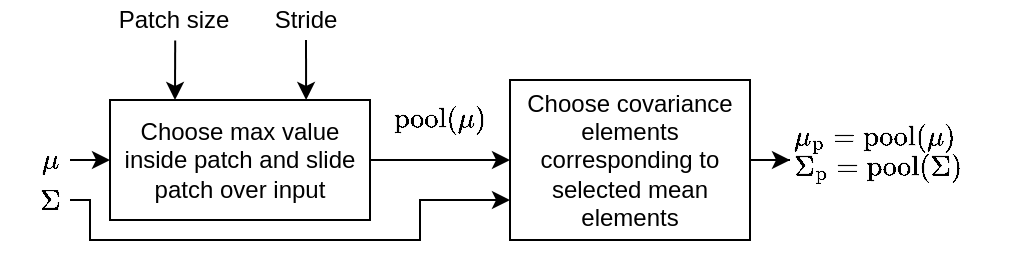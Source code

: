 <mxfile version="14.4.9" type="device"><diagram id="FLiajw1XI_ewqtKUSsPB" name="Page-1"><mxGraphModel dx="813" dy="436" grid="1" gridSize="10" guides="1" tooltips="1" connect="1" arrows="1" fold="1" page="1" pageScale="1" pageWidth="827" pageHeight="1169" math="1" shadow="0"><root><mxCell id="0"/><mxCell id="1" parent="0"/><mxCell id="_CUpSxRRFs1E_vXANZBi-3" style="edgeStyle=orthogonalEdgeStyle;rounded=0;orthogonalLoop=1;jettySize=auto;html=1;exitX=1;exitY=0.5;exitDx=0;exitDy=0;entryX=0;entryY=0.5;entryDx=0;entryDy=0;" edge="1" parent="1" source="_CUpSxRRFs1E_vXANZBi-1" target="_CUpSxRRFs1E_vXANZBi-2"><mxGeometry relative="1" as="geometry"/></mxCell><mxCell id="_CUpSxRRFs1E_vXANZBi-1" value="\(\mu\)" style="text;html=1;strokeColor=none;fillColor=none;align=center;verticalAlign=middle;whiteSpace=wrap;rounded=0;" vertex="1" parent="1"><mxGeometry x="170" y="120" width="20" height="20" as="geometry"/></mxCell><mxCell id="_CUpSxRRFs1E_vXANZBi-2" value="Choose max value inside patch and slide patch over input" style="rounded=0;whiteSpace=wrap;html=1;" vertex="1" parent="1"><mxGeometry x="210" y="100" width="130" height="60" as="geometry"/></mxCell><mxCell id="_CUpSxRRFs1E_vXANZBi-5" style="edgeStyle=orthogonalEdgeStyle;rounded=0;orthogonalLoop=1;jettySize=auto;html=1;exitX=0.51;exitY=1.015;exitDx=0;exitDy=0;entryX=0.25;entryY=0;entryDx=0;entryDy=0;exitPerimeter=0;" edge="1" parent="1" source="_CUpSxRRFs1E_vXANZBi-4"><mxGeometry relative="1" as="geometry"><mxPoint x="240" y="70" as="sourcePoint"/><mxPoint x="242.5" y="100" as="targetPoint"/></mxGeometry></mxCell><mxCell id="_CUpSxRRFs1E_vXANZBi-4" value="Patch size" style="text;html=1;strokeColor=none;fillColor=none;align=center;verticalAlign=middle;whiteSpace=wrap;rounded=0;" vertex="1" parent="1"><mxGeometry x="212" y="50" width="60" height="20" as="geometry"/></mxCell><mxCell id="_CUpSxRRFs1E_vXANZBi-19" style="edgeStyle=orthogonalEdgeStyle;rounded=0;orthogonalLoop=1;jettySize=auto;html=1;exitX=0.5;exitY=1;exitDx=0;exitDy=0;" edge="1" parent="1" source="_CUpSxRRFs1E_vXANZBi-8"><mxGeometry relative="1" as="geometry"><mxPoint x="308.06" y="100" as="targetPoint"/><mxPoint x="308" y="80" as="sourcePoint"/></mxGeometry></mxCell><mxCell id="_CUpSxRRFs1E_vXANZBi-8" value="Stride" style="text;html=1;strokeColor=none;fillColor=none;align=center;verticalAlign=middle;whiteSpace=wrap;rounded=0;" vertex="1" parent="1"><mxGeometry x="288" y="50" width="40" height="20" as="geometry"/></mxCell><mxCell id="_CUpSxRRFs1E_vXANZBi-10" value="" style="endArrow=classic;html=1;exitX=1;exitY=0.5;exitDx=0;exitDy=0;entryX=0;entryY=0.5;entryDx=0;entryDy=0;" edge="1" parent="1" source="_CUpSxRRFs1E_vXANZBi-2" target="_CUpSxRRFs1E_vXANZBi-11"><mxGeometry width="50" height="50" relative="1" as="geometry"><mxPoint x="410" y="160" as="sourcePoint"/><mxPoint x="380" y="130" as="targetPoint"/></mxGeometry></mxCell><mxCell id="_CUpSxRRFs1E_vXANZBi-17" style="edgeStyle=orthogonalEdgeStyle;rounded=0;orthogonalLoop=1;jettySize=auto;html=1;exitX=1;exitY=0.5;exitDx=0;exitDy=0;" edge="1" parent="1" source="_CUpSxRRFs1E_vXANZBi-11" target="_CUpSxRRFs1E_vXANZBi-13"><mxGeometry relative="1" as="geometry"/></mxCell><mxCell id="_CUpSxRRFs1E_vXANZBi-11" value="Choose covariance elements corresponding to selected mean elements" style="rounded=0;whiteSpace=wrap;html=1;" vertex="1" parent="1"><mxGeometry x="410" y="90" width="120" height="80" as="geometry"/></mxCell><mxCell id="_CUpSxRRFs1E_vXANZBi-12" value="\(\mathrm{pool}(\mu)\)" style="text;html=1;strokeColor=none;fillColor=none;align=center;verticalAlign=middle;whiteSpace=wrap;rounded=0;" vertex="1" parent="1"><mxGeometry x="350" y="100" width="50" height="20" as="geometry"/></mxCell><mxCell id="_CUpSxRRFs1E_vXANZBi-13" value="&lt;div&gt;\(\mu_\mathrm{p} = \mathrm{pool}(\mu)\)&lt;/div&gt;&lt;div&gt;\(\Sigma_\mathrm{p} = \mathrm{pool}(\Sigma)\)&lt;br&gt;&lt;/div&gt;" style="text;whiteSpace=wrap;html=1;" vertex="1" parent="1"><mxGeometry x="550" y="105" width="120" height="50" as="geometry"/></mxCell><mxCell id="_CUpSxRRFs1E_vXANZBi-16" style="edgeStyle=orthogonalEdgeStyle;rounded=0;orthogonalLoop=1;jettySize=auto;html=1;exitX=1;exitY=0.5;exitDx=0;exitDy=0;entryX=0;entryY=0.75;entryDx=0;entryDy=0;" edge="1" parent="1" source="_CUpSxRRFs1E_vXANZBi-15" target="_CUpSxRRFs1E_vXANZBi-11"><mxGeometry relative="1" as="geometry"><Array as="points"><mxPoint x="200" y="150"/><mxPoint x="200" y="170"/><mxPoint x="365" y="170"/><mxPoint x="365" y="150"/></Array></mxGeometry></mxCell><mxCell id="_CUpSxRRFs1E_vXANZBi-15" value="\(\Sigma\)" style="text;html=1;strokeColor=none;fillColor=none;align=center;verticalAlign=middle;whiteSpace=wrap;rounded=0;" vertex="1" parent="1"><mxGeometry x="170" y="140" width="20" height="20" as="geometry"/></mxCell></root></mxGraphModel></diagram></mxfile>